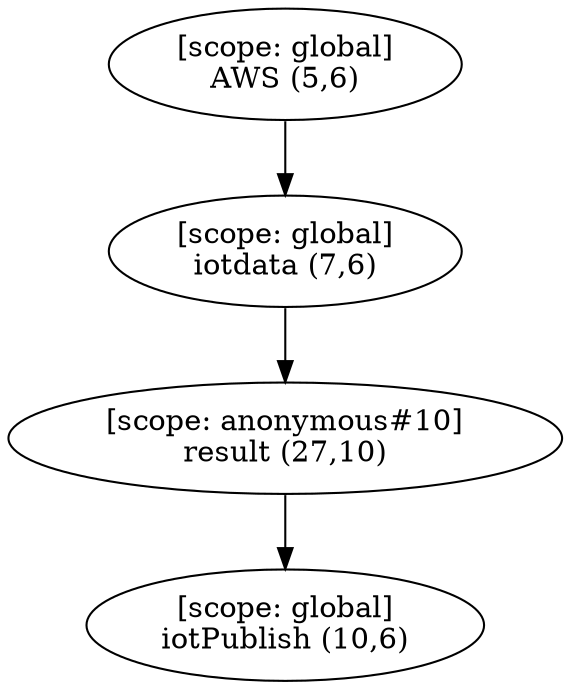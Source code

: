 digraph G {
  graph [ rankdir =TB ];
subgraph global {
  graph [ label = "Scope [global]" ];
  "[scope: global]
AWS (5,6)";
  "[scope: global]
iotdata (7,6)";
  "[scope: global]
iotPublish (10,6)";
}

subgraph anonymous_10 {
  graph [ label = "Scope [anonymous_10]" ];
  "[scope: anonymous#10]
result (27,10)";
}

  "[scope: global]
AWS (5,6)" -> "[scope: global]
iotdata (7,6)";
  "[scope: global]
iotdata (7,6)" -> "[scope: anonymous#10]
result (27,10)";
  "[scope: anonymous#10]
result (27,10)" -> "[scope: global]
iotPublish (10,6)";
}
